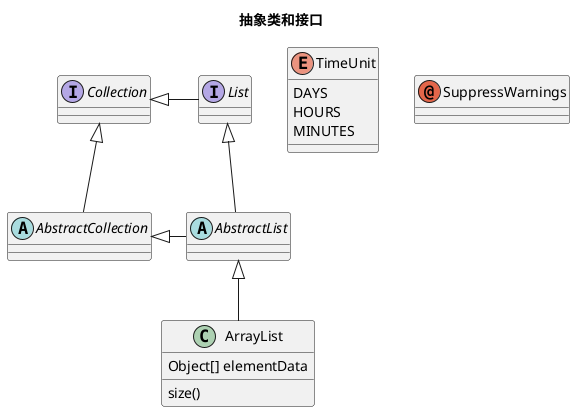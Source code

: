 @startuml
title 抽象类和接口
abstract class AbstractList
abstract AbstractCollection
interface List
interface Collection

List <|-- AbstractList
Collection <|-- AbstractCollection

Collection <|- List
AbstractCollection <|- AbstractList
AbstractList <|-- ArrayList

class ArrayList {
  Object[] elementData
  size()
}

enum TimeUnit {
  DAYS
  HOURS
  MINUTES
}

annotation SuppressWarnings


newpage
title 泛型
class Foo<extends Element> {
  int size()
}
Foo *- Element


newpage
title 特殊标记
class System << (S,#FF7700) Singleton >>
class Date << (D,orchid) >>


newpage
title Package

package "Classic Collections" #dddddd {
  Object <|-- ArrayList
}

package net.sourceforge.plantuml {
  Object <|-- Demo1
  Demo1 *- Demo2
}

newpage
title 包样式
scale 750 width
package foo1 <<Node>> {
  class Class1
}

package foo2 <<Rectangle>> {
  class Class2
}

package foo3 <<Folder>> {
  class Class3
}

package foo4 <<Frame>> {
  class Class4
}

package foo5 <<Cloud>> {
  class Class5
}

package foo6 <<Database>> {
  class Class6
}

newpage
title 命名空间
class BaseClass
namespace net.dummy #DDDDDD {
    .BaseClass <|-- Person
    Meeting o-- Person

    .BaseClass <|- Meeting
}
namespace net.foo {
  net.dummy.Person  <|- Person
  .BaseClass <|-- Person

  net.dummy.Meeting o-- Person
}
BaseClass <|-- net.unused.Person
note "命名空间与包的区别是：\n不同命名空间下可以\n包含相同名称的类\n" as NS

@enduml
